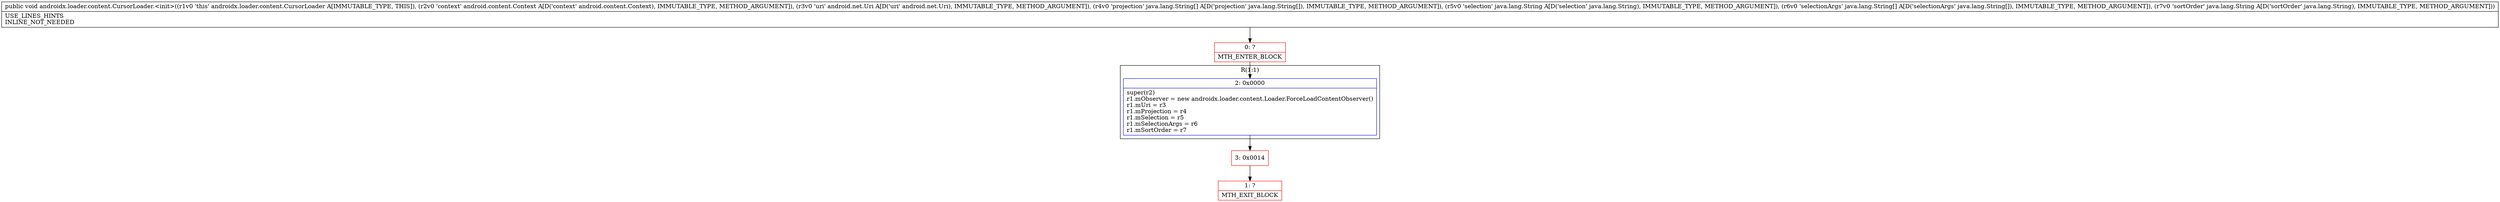 digraph "CFG forandroidx.loader.content.CursorLoader.\<init\>(Landroid\/content\/Context;Landroid\/net\/Uri;[Ljava\/lang\/String;Ljava\/lang\/String;[Ljava\/lang\/String;Ljava\/lang\/String;)V" {
subgraph cluster_Region_525241373 {
label = "R(1:1)";
node [shape=record,color=blue];
Node_2 [shape=record,label="{2\:\ 0x0000|super(r2)\lr1.mObserver = new androidx.loader.content.Loader.ForceLoadContentObserver()\lr1.mUri = r3\lr1.mProjection = r4\lr1.mSelection = r5\lr1.mSelectionArgs = r6\lr1.mSortOrder = r7\l}"];
}
Node_0 [shape=record,color=red,label="{0\:\ ?|MTH_ENTER_BLOCK\l}"];
Node_3 [shape=record,color=red,label="{3\:\ 0x0014}"];
Node_1 [shape=record,color=red,label="{1\:\ ?|MTH_EXIT_BLOCK\l}"];
MethodNode[shape=record,label="{public void androidx.loader.content.CursorLoader.\<init\>((r1v0 'this' androidx.loader.content.CursorLoader A[IMMUTABLE_TYPE, THIS]), (r2v0 'context' android.content.Context A[D('context' android.content.Context), IMMUTABLE_TYPE, METHOD_ARGUMENT]), (r3v0 'uri' android.net.Uri A[D('uri' android.net.Uri), IMMUTABLE_TYPE, METHOD_ARGUMENT]), (r4v0 'projection' java.lang.String[] A[D('projection' java.lang.String[]), IMMUTABLE_TYPE, METHOD_ARGUMENT]), (r5v0 'selection' java.lang.String A[D('selection' java.lang.String), IMMUTABLE_TYPE, METHOD_ARGUMENT]), (r6v0 'selectionArgs' java.lang.String[] A[D('selectionArgs' java.lang.String[]), IMMUTABLE_TYPE, METHOD_ARGUMENT]), (r7v0 'sortOrder' java.lang.String A[D('sortOrder' java.lang.String), IMMUTABLE_TYPE, METHOD_ARGUMENT]))  | USE_LINES_HINTS\lINLINE_NOT_NEEDED\l}"];
MethodNode -> Node_0;Node_2 -> Node_3;
Node_0 -> Node_2;
Node_3 -> Node_1;
}

